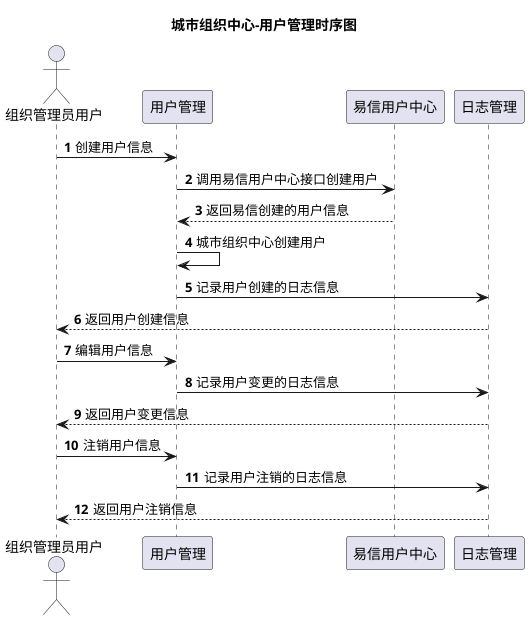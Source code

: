 @startuml
title 城市组织中心-用户管理时序图

actor 组织管理员用户 as user
participant "用户管理" as userAdmin
participant "易信用户中心" as YXAdmin
participant "日志管理" as LogAdmin

autonumber
user->userAdmin:创建用户信息
userAdmin->YXAdmin:调用易信用户中心接口创建用户
YXAdmin-->userAdmin:返回易信创建的用户信息
userAdmin->userAdmin:城市组织中心创建用户
userAdmin->LogAdmin:记录用户创建的日志信息
LogAdmin-->user:返回用户创建信息
user->userAdmin:编辑用户信息
userAdmin->LogAdmin:记录用户变更的日志信息
LogAdmin-->user:返回用户变更信息
user->userAdmin:注销用户信息
userAdmin->LogAdmin:记录用户注销的日志信息
LogAdmin-->user:返回用户注销信息
@enduml